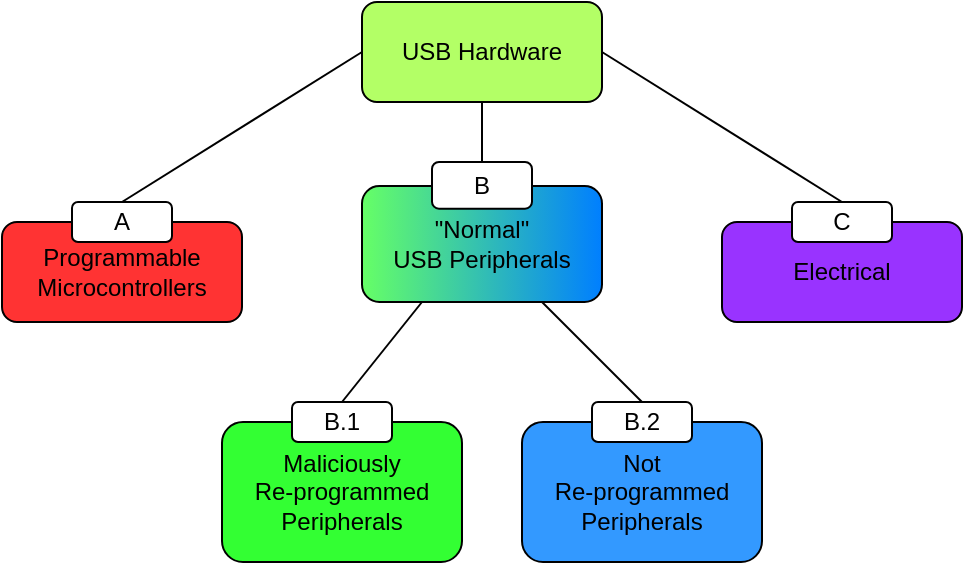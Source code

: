<mxfile version="12.1.3" pages="1"><diagram id="zUZA0HkCYMyESYGpBlrk" name="Page-1"><mxGraphModel dx="1408" dy="576" grid="1" gridSize="10" guides="1" tooltips="1" connect="1" arrows="1" fold="1" page="1" pageScale="1" pageWidth="827" pageHeight="1169" math="0" shadow="0"><root><mxCell id="0"/><mxCell id="1" parent="0"/><mxCell id="3Fhh_GPqYYF8fd6r5qiJ-1" value="USB Hardware" style="rounded=1;whiteSpace=wrap;html=1;fillColor=#B3FF66;strokeColor=#000000;" vertex="1" parent="1"><mxGeometry x="400" y="110" width="120" height="50" as="geometry"/></mxCell><mxCell id="3Fhh_GPqYYF8fd6r5qiJ-14" value="" style="group" vertex="1" connectable="0" parent="1"><mxGeometry x="330" y="310" width="120" height="80" as="geometry"/></mxCell><mxCell id="3Fhh_GPqYYF8fd6r5qiJ-10" value="&lt;div&gt;Maliciously &lt;br&gt;&lt;/div&gt;&lt;div&gt;Re-programmed Peripherals&lt;/div&gt;" style="rounded=1;whiteSpace=wrap;html=1;fillColor=#33FF33;strokeColor=#000000;" vertex="1" parent="3Fhh_GPqYYF8fd6r5qiJ-14"><mxGeometry y="10" width="120" height="70" as="geometry"/></mxCell><mxCell id="3Fhh_GPqYYF8fd6r5qiJ-11" value="B.1" style="rounded=1;whiteSpace=wrap;html=1;strokeColor=#000000;fillColor=#FFFFFF;" vertex="1" parent="3Fhh_GPqYYF8fd6r5qiJ-14"><mxGeometry x="35" width="50" height="20" as="geometry"/></mxCell><mxCell id="3Fhh_GPqYYF8fd6r5qiJ-15" value="" style="group" vertex="1" connectable="0" parent="1"><mxGeometry x="480" y="310" width="120" height="80" as="geometry"/></mxCell><mxCell id="3Fhh_GPqYYF8fd6r5qiJ-8" value="&lt;div&gt;Not&lt;/div&gt;&lt;div&gt;Re-programmed&lt;/div&gt;&lt;div&gt;Peripherals&lt;br&gt;&lt;/div&gt;" style="rounded=1;whiteSpace=wrap;html=1;fillColor=#3399FF;strokeColor=#000000;" vertex="1" parent="3Fhh_GPqYYF8fd6r5qiJ-15"><mxGeometry y="10" width="120" height="70" as="geometry"/></mxCell><mxCell id="3Fhh_GPqYYF8fd6r5qiJ-9" value="B.2" style="rounded=1;whiteSpace=wrap;html=1;strokeColor=#000000;fillColor=#FFFFFF;" vertex="1" parent="3Fhh_GPqYYF8fd6r5qiJ-15"><mxGeometry x="35" width="50" height="20" as="geometry"/></mxCell><mxCell id="3Fhh_GPqYYF8fd6r5qiJ-16" value="" style="group" vertex="1" connectable="0" parent="1"><mxGeometry x="400" y="190" width="120" height="70" as="geometry"/></mxCell><mxCell id="3Fhh_GPqYYF8fd6r5qiJ-3" value="&lt;div&gt;&quot;Normal&quot;&lt;/div&gt;&lt;div&gt;USB Peripherals&lt;/div&gt;" style="rounded=1;whiteSpace=wrap;html=1;fillColor=#66FF66;strokeColor=#000000;gradientColor=#007FFF;gradientDirection=east;backgroundOutline=0;" vertex="1" parent="3Fhh_GPqYYF8fd6r5qiJ-16"><mxGeometry y="12" width="120" height="58" as="geometry"/></mxCell><mxCell id="3Fhh_GPqYYF8fd6r5qiJ-5" value="B" style="rounded=1;whiteSpace=wrap;html=1;strokeColor=#000000;fillColor=#FFFFFF;" vertex="1" parent="3Fhh_GPqYYF8fd6r5qiJ-16"><mxGeometry x="35" width="50" height="23.333" as="geometry"/></mxCell><mxCell id="3Fhh_GPqYYF8fd6r5qiJ-17" value="" style="group" vertex="1" connectable="0" parent="1"><mxGeometry x="580" y="210" width="120" height="60" as="geometry"/></mxCell><mxCell id="3Fhh_GPqYYF8fd6r5qiJ-6" value="Electrical" style="rounded=1;whiteSpace=wrap;html=1;fillColor=#9933FF;strokeColor=#000000;" vertex="1" parent="3Fhh_GPqYYF8fd6r5qiJ-17"><mxGeometry y="10" width="120" height="50" as="geometry"/></mxCell><mxCell id="3Fhh_GPqYYF8fd6r5qiJ-7" value="C" style="rounded=1;whiteSpace=wrap;html=1;strokeColor=#000000;fillColor=#FFFFFF;" vertex="1" parent="3Fhh_GPqYYF8fd6r5qiJ-17"><mxGeometry x="35" width="50" height="20" as="geometry"/></mxCell><mxCell id="3Fhh_GPqYYF8fd6r5qiJ-18" value="" style="group" vertex="1" connectable="0" parent="1"><mxGeometry x="220" y="210" width="120" height="60" as="geometry"/></mxCell><mxCell id="3Fhh_GPqYYF8fd6r5qiJ-2" value="Programmable Microcontrollers" style="rounded=1;whiteSpace=wrap;html=1;fillColor=#FF3333;strokeColor=#000000;" vertex="1" parent="3Fhh_GPqYYF8fd6r5qiJ-18"><mxGeometry y="10" width="120" height="50" as="geometry"/></mxCell><mxCell id="3Fhh_GPqYYF8fd6r5qiJ-4" value="A" style="rounded=1;whiteSpace=wrap;html=1;strokeColor=#000000;fillColor=#FFFFFF;" vertex="1" parent="3Fhh_GPqYYF8fd6r5qiJ-18"><mxGeometry x="35" width="50" height="20" as="geometry"/></mxCell><mxCell id="3Fhh_GPqYYF8fd6r5qiJ-20" value="" style="endArrow=none;html=1;entryX=0;entryY=0.5;entryDx=0;entryDy=0;exitX=0.5;exitY=0;exitDx=0;exitDy=0;" edge="1" parent="1" source="3Fhh_GPqYYF8fd6r5qiJ-4" target="3Fhh_GPqYYF8fd6r5qiJ-1"><mxGeometry width="50" height="50" relative="1" as="geometry"><mxPoint x="220" y="440" as="sourcePoint"/><mxPoint x="270" y="390" as="targetPoint"/></mxGeometry></mxCell><mxCell id="3Fhh_GPqYYF8fd6r5qiJ-21" value="" style="endArrow=none;html=1;entryX=0.5;entryY=1;entryDx=0;entryDy=0;exitX=0.5;exitY=0;exitDx=0;exitDy=0;" edge="1" parent="1" source="3Fhh_GPqYYF8fd6r5qiJ-5" target="3Fhh_GPqYYF8fd6r5qiJ-1"><mxGeometry width="50" height="50" relative="1" as="geometry"><mxPoint x="220" y="440" as="sourcePoint"/><mxPoint x="270" y="390" as="targetPoint"/></mxGeometry></mxCell><mxCell id="3Fhh_GPqYYF8fd6r5qiJ-22" value="" style="endArrow=none;html=1;exitX=0.5;exitY=0;exitDx=0;exitDy=0;entryX=0.25;entryY=1;entryDx=0;entryDy=0;" edge="1" parent="1" source="3Fhh_GPqYYF8fd6r5qiJ-11" target="3Fhh_GPqYYF8fd6r5qiJ-3"><mxGeometry width="50" height="50" relative="1" as="geometry"><mxPoint x="220" y="440" as="sourcePoint"/><mxPoint x="430" y="260" as="targetPoint"/></mxGeometry></mxCell><mxCell id="3Fhh_GPqYYF8fd6r5qiJ-23" value="" style="endArrow=none;html=1;entryX=0.75;entryY=1;entryDx=0;entryDy=0;exitX=0.5;exitY=0;exitDx=0;exitDy=0;" edge="1" parent="1" source="3Fhh_GPqYYF8fd6r5qiJ-9" target="3Fhh_GPqYYF8fd6r5qiJ-3"><mxGeometry width="50" height="50" relative="1" as="geometry"><mxPoint x="220" y="440" as="sourcePoint"/><mxPoint x="270" y="390" as="targetPoint"/></mxGeometry></mxCell><mxCell id="3Fhh_GPqYYF8fd6r5qiJ-24" value="" style="endArrow=none;html=1;entryX=1;entryY=0.5;entryDx=0;entryDy=0;exitX=0.5;exitY=0;exitDx=0;exitDy=0;" edge="1" parent="1" source="3Fhh_GPqYYF8fd6r5qiJ-7" target="3Fhh_GPqYYF8fd6r5qiJ-1"><mxGeometry width="50" height="50" relative="1" as="geometry"><mxPoint x="220" y="440" as="sourcePoint"/><mxPoint x="270" y="390" as="targetPoint"/></mxGeometry></mxCell></root></mxGraphModel></diagram></mxfile>